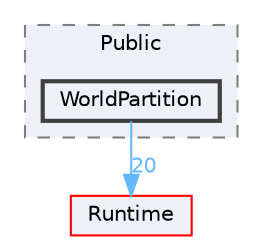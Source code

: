 digraph "WorldPartition"
{
 // INTERACTIVE_SVG=YES
 // LATEX_PDF_SIZE
  bgcolor="transparent";
  edge [fontname=Helvetica,fontsize=10,labelfontname=Helvetica,labelfontsize=10];
  node [fontname=Helvetica,fontsize=10,shape=box,height=0.2,width=0.4];
  compound=true
  subgraph clusterdir_978a81d20f5a53c90067a06992956062 {
    graph [ bgcolor="#edf0f7", pencolor="grey50", label="Public", fontname=Helvetica,fontsize=10 style="filled,dashed", URL="dir_978a81d20f5a53c90067a06992956062.html",tooltip=""]
  dir_95bbb44ad2018fd47891e57ce388bd2e [label="WorldPartition", fillcolor="#edf0f7", color="grey25", style="filled,bold", URL="dir_95bbb44ad2018fd47891e57ce388bd2e.html",tooltip=""];
  }
  dir_7536b172fbd480bfd146a1b1acd6856b [label="Runtime", fillcolor="#edf0f7", color="red", style="filled", URL="dir_7536b172fbd480bfd146a1b1acd6856b.html",tooltip=""];
  dir_95bbb44ad2018fd47891e57ce388bd2e->dir_7536b172fbd480bfd146a1b1acd6856b [headlabel="20", labeldistance=1.5 headhref="dir_001297_000984.html" href="dir_001297_000984.html" color="steelblue1" fontcolor="steelblue1"];
}
